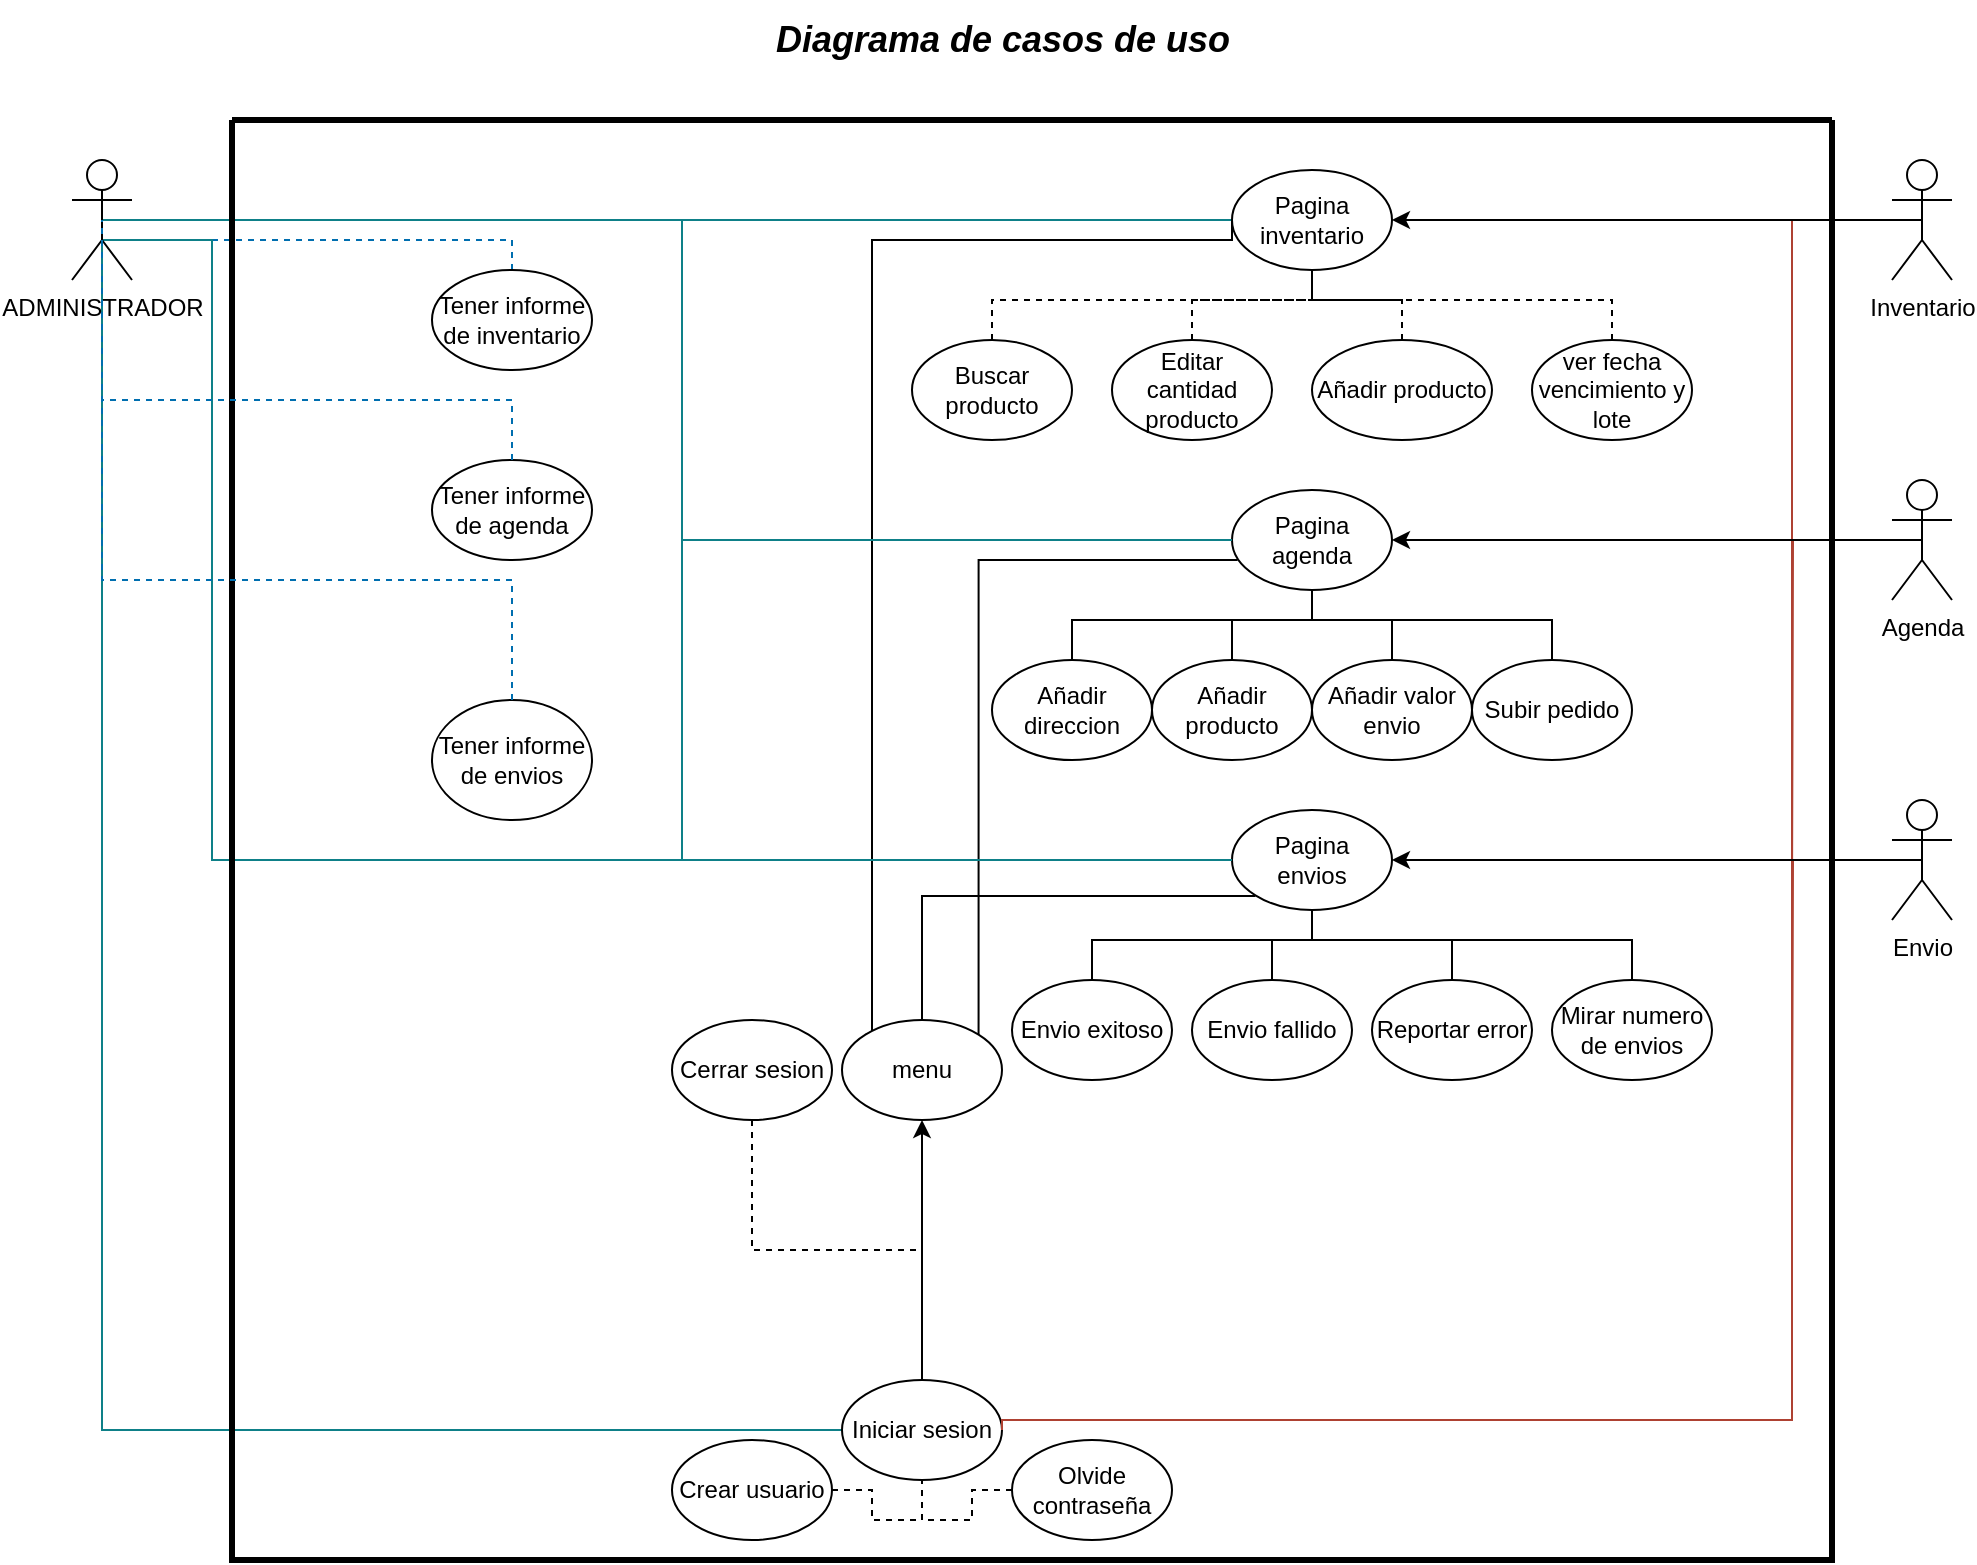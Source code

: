 <mxfile version="24.7.8">
  <diagram name="Página-1" id="PYtCjY29P0yI9JZTH59P">
    <mxGraphModel dx="1373" dy="678" grid="1" gridSize="10" guides="1" tooltips="1" connect="1" arrows="1" fold="1" page="0" pageScale="1" pageWidth="827" pageHeight="1169" math="0" shadow="0">
      <root>
        <mxCell id="0" />
        <mxCell id="1" parent="0" />
        <mxCell id="JARVd5J93aHSndr5efD3-2" value="Diagrama de casos de uso" style="text;html=1;align=center;verticalAlign=middle;resizable=0;points=[];autosize=1;strokeColor=none;fillColor=none;fontSize=18;fontStyle=3" parent="1" vertex="1">
          <mxGeometry x="315" y="320" width="240" height="40" as="geometry" />
        </mxCell>
        <mxCell id="5VjyqRqpZeYm6iCLlQdw-100" style="edgeStyle=orthogonalEdgeStyle;rounded=0;orthogonalLoop=1;jettySize=auto;html=1;exitX=1;exitY=0;exitDx=0;exitDy=0;entryX=0.035;entryY=0.7;entryDx=0;entryDy=0;endArrow=none;endFill=0;entryPerimeter=0;" parent="1" source="JARVd5J93aHSndr5efD3-14" target="JARVd5J93aHSndr5efD3-21" edge="1">
          <mxGeometry relative="1" as="geometry">
            <Array as="points">
              <mxPoint x="423" y="600" />
            </Array>
          </mxGeometry>
        </mxCell>
        <mxCell id="5VjyqRqpZeYm6iCLlQdw-101" style="edgeStyle=orthogonalEdgeStyle;rounded=0;orthogonalLoop=1;jettySize=auto;html=1;exitX=0;exitY=0;exitDx=0;exitDy=0;entryX=0;entryY=0.5;entryDx=0;entryDy=0;endArrow=none;endFill=0;" parent="1" source="JARVd5J93aHSndr5efD3-14" target="5VjyqRqpZeYm6iCLlQdw-97" edge="1">
          <mxGeometry relative="1" as="geometry">
            <Array as="points">
              <mxPoint x="370" y="838" />
              <mxPoint x="370" y="440" />
              <mxPoint x="550" y="440" />
            </Array>
          </mxGeometry>
        </mxCell>
        <mxCell id="5VjyqRqpZeYm6iCLlQdw-139" style="edgeStyle=orthogonalEdgeStyle;rounded=0;orthogonalLoop=1;jettySize=auto;html=1;exitX=0.5;exitY=0;exitDx=0;exitDy=0;entryX=0;entryY=1;entryDx=0;entryDy=0;endArrow=none;endFill=0;" parent="1" source="JARVd5J93aHSndr5efD3-14" target="JARVd5J93aHSndr5efD3-18" edge="1">
          <mxGeometry relative="1" as="geometry">
            <Array as="points">
              <mxPoint x="395" y="768" />
              <mxPoint x="562" y="768" />
            </Array>
          </mxGeometry>
        </mxCell>
        <mxCell id="JARVd5J93aHSndr5efD3-14" value="menu" style="ellipse;whiteSpace=wrap;html=1;" parent="1" vertex="1">
          <mxGeometry x="355" y="830" width="80" height="50" as="geometry" />
        </mxCell>
        <mxCell id="JARVd5J93aHSndr5efD3-18" value="Pagina &lt;br&gt;envios" style="ellipse;whiteSpace=wrap;html=1;" parent="1" vertex="1">
          <mxGeometry x="550" y="725" width="80" height="50" as="geometry" />
        </mxCell>
        <mxCell id="JARVd5J93aHSndr5efD3-21" value="Pagina agenda" style="ellipse;whiteSpace=wrap;html=1;" parent="1" vertex="1">
          <mxGeometry x="550" y="565" width="80" height="50" as="geometry" />
        </mxCell>
        <mxCell id="5VjyqRqpZeYm6iCLlQdw-157" style="edgeStyle=orthogonalEdgeStyle;rounded=0;orthogonalLoop=1;jettySize=auto;html=1;exitX=0.5;exitY=0;exitDx=0;exitDy=0;entryX=0.5;entryY=0.5;entryDx=0;entryDy=0;fillColor=#1ba1e2;strokeColor=#006EAF;endArrow=none;endFill=0;entryPerimeter=0;dashed=1;" parent="1" source="JARVd5J93aHSndr5efD3-26" target="5VjyqRqpZeYm6iCLlQdw-17" edge="1">
          <mxGeometry relative="1" as="geometry">
            <Array as="points">
              <mxPoint x="190" y="440" />
              <mxPoint x="-15" y="440" />
            </Array>
          </mxGeometry>
        </mxCell>
        <mxCell id="5VjyqRqpZeYm6iCLlQdw-167" style="edgeStyle=orthogonalEdgeStyle;rounded=0;orthogonalLoop=1;jettySize=auto;html=1;exitX=0.5;exitY=0;exitDx=0;exitDy=0;entryX=0.5;entryY=1;entryDx=0;entryDy=0;endArrow=none;endFill=0;dashed=1;" parent="1" source="JARVd5J93aHSndr5efD3-41" target="5VjyqRqpZeYm6iCLlQdw-97" edge="1">
          <mxGeometry relative="1" as="geometry">
            <Array as="points">
              <mxPoint x="530" y="470" />
              <mxPoint x="590" y="470" />
            </Array>
          </mxGeometry>
        </mxCell>
        <mxCell id="5VjyqRqpZeYm6iCLlQdw-108" style="edgeStyle=orthogonalEdgeStyle;rounded=0;orthogonalLoop=1;jettySize=auto;html=1;exitX=0.5;exitY=0;exitDx=0;exitDy=0;entryX=0.5;entryY=1;entryDx=0;entryDy=0;endArrow=none;endFill=0;dashed=1;" parent="1" source="5VjyqRqpZeYm6iCLlQdw-7" target="5VjyqRqpZeYm6iCLlQdw-97" edge="1">
          <mxGeometry relative="1" as="geometry">
            <Array as="points">
              <mxPoint x="430" y="470" />
              <mxPoint x="590" y="470" />
            </Array>
          </mxGeometry>
        </mxCell>
        <mxCell id="5VjyqRqpZeYm6iCLlQdw-166" style="edgeStyle=orthogonalEdgeStyle;rounded=0;orthogonalLoop=1;jettySize=auto;html=1;exitX=0.5;exitY=0;exitDx=0;exitDy=0;entryX=0.5;entryY=1;entryDx=0;entryDy=0;endArrow=none;endFill=0;dashed=1;" parent="1" source="5VjyqRqpZeYm6iCLlQdw-10" target="5VjyqRqpZeYm6iCLlQdw-97" edge="1">
          <mxGeometry relative="1" as="geometry">
            <Array as="points">
              <mxPoint x="635" y="470" />
              <mxPoint x="590" y="470" />
            </Array>
          </mxGeometry>
        </mxCell>
        <mxCell id="5VjyqRqpZeYm6iCLlQdw-83" style="edgeStyle=orthogonalEdgeStyle;rounded=0;orthogonalLoop=1;jettySize=auto;html=1;exitX=0.5;exitY=0.5;exitDx=0;exitDy=0;exitPerimeter=0;entryX=0;entryY=0.5;entryDx=0;entryDy=0;endArrow=none;endFill=0;fillColor=#b0e3e6;strokeColor=#0e8088;" parent="1" source="5VjyqRqpZeYm6iCLlQdw-17" target="5VjyqRqpZeYm6iCLlQdw-21" edge="1">
          <mxGeometry relative="1" as="geometry">
            <Array as="points">
              <mxPoint x="-15" y="1035" />
            </Array>
          </mxGeometry>
        </mxCell>
        <mxCell id="5VjyqRqpZeYm6iCLlQdw-96" style="edgeStyle=orthogonalEdgeStyle;rounded=0;orthogonalLoop=1;jettySize=auto;html=1;exitX=0.5;exitY=0.5;exitDx=0;exitDy=0;exitPerimeter=0;entryX=0;entryY=0.5;entryDx=0;entryDy=0;endArrow=none;endFill=0;fillColor=#b0e3e6;strokeColor=#0e8088;" parent="1" source="5VjyqRqpZeYm6iCLlQdw-17" target="JARVd5J93aHSndr5efD3-18" edge="1">
          <mxGeometry relative="1" as="geometry">
            <Array as="points">
              <mxPoint x="-15" y="440" />
              <mxPoint x="40" y="440" />
              <mxPoint x="40" y="750" />
            </Array>
          </mxGeometry>
        </mxCell>
        <mxCell id="5VjyqRqpZeYm6iCLlQdw-102" style="edgeStyle=orthogonalEdgeStyle;rounded=0;orthogonalLoop=1;jettySize=auto;html=1;exitX=0.5;exitY=0.5;exitDx=0;exitDy=0;exitPerimeter=0;entryX=0;entryY=0.5;entryDx=0;entryDy=0;endArrow=none;endFill=0;fillColor=#b0e3e6;strokeColor=#0e8088;" parent="1" source="5VjyqRqpZeYm6iCLlQdw-17" target="5VjyqRqpZeYm6iCLlQdw-97" edge="1">
          <mxGeometry relative="1" as="geometry" />
        </mxCell>
        <mxCell id="5VjyqRqpZeYm6iCLlQdw-103" style="edgeStyle=orthogonalEdgeStyle;rounded=0;orthogonalLoop=1;jettySize=auto;html=1;exitX=0.5;exitY=0.5;exitDx=0;exitDy=0;exitPerimeter=0;entryX=0;entryY=0.5;entryDx=0;entryDy=0;endArrow=none;endFill=0;fillColor=#b0e3e6;strokeColor=#0e8088;" parent="1" source="5VjyqRqpZeYm6iCLlQdw-17" target="JARVd5J93aHSndr5efD3-21" edge="1">
          <mxGeometry relative="1" as="geometry" />
        </mxCell>
        <mxCell id="5VjyqRqpZeYm6iCLlQdw-104" style="edgeStyle=orthogonalEdgeStyle;rounded=0;orthogonalLoop=1;jettySize=auto;html=1;exitX=0.5;exitY=0.5;exitDx=0;exitDy=0;exitPerimeter=0;entryX=0;entryY=0.5;entryDx=0;entryDy=0;endArrow=none;endFill=0;fillColor=#b0e3e6;strokeColor=#0e8088;" parent="1" source="5VjyqRqpZeYm6iCLlQdw-17" target="JARVd5J93aHSndr5efD3-18" edge="1">
          <mxGeometry relative="1" as="geometry" />
        </mxCell>
        <mxCell id="5VjyqRqpZeYm6iCLlQdw-17" value="ADMINISTRADOR" style="shape=umlActor;verticalLabelPosition=bottom;verticalAlign=top;html=1;" parent="1" vertex="1">
          <mxGeometry x="-30" y="400" width="30" height="60" as="geometry" />
        </mxCell>
        <mxCell id="5VjyqRqpZeYm6iCLlQdw-91" style="edgeStyle=orthogonalEdgeStyle;rounded=0;orthogonalLoop=1;jettySize=auto;html=1;exitX=0.5;exitY=0;exitDx=0;exitDy=0;entryX=0.5;entryY=1;entryDx=0;entryDy=0;endArrow=classic;endFill=1;" parent="1" source="5VjyqRqpZeYm6iCLlQdw-21" target="JARVd5J93aHSndr5efD3-14" edge="1">
          <mxGeometry relative="1" as="geometry" />
        </mxCell>
        <mxCell id="5VjyqRqpZeYm6iCLlQdw-21" value="Iniciar sesion" style="ellipse;whiteSpace=wrap;html=1;" parent="1" vertex="1">
          <mxGeometry x="355" y="1010" width="80" height="50" as="geometry" />
        </mxCell>
        <mxCell id="5VjyqRqpZeYm6iCLlQdw-144" style="edgeStyle=orthogonalEdgeStyle;rounded=0;orthogonalLoop=1;jettySize=auto;html=1;exitX=1;exitY=0.5;exitDx=0;exitDy=0;entryX=0.5;entryY=1;entryDx=0;entryDy=0;endArrow=none;endFill=0;dashed=1;" parent="1" source="5VjyqRqpZeYm6iCLlQdw-24" target="5VjyqRqpZeYm6iCLlQdw-21" edge="1">
          <mxGeometry relative="1" as="geometry" />
        </mxCell>
        <mxCell id="5VjyqRqpZeYm6iCLlQdw-24" value="Crear usuario" style="ellipse;whiteSpace=wrap;html=1;" parent="1" vertex="1">
          <mxGeometry x="270" y="1040" width="80" height="50" as="geometry" />
        </mxCell>
        <mxCell id="5VjyqRqpZeYm6iCLlQdw-145" style="edgeStyle=orthogonalEdgeStyle;rounded=0;orthogonalLoop=1;jettySize=auto;html=1;exitX=0;exitY=0.5;exitDx=0;exitDy=0;entryX=0.5;entryY=1;entryDx=0;entryDy=0;endArrow=none;endFill=0;dashed=1;" parent="1" source="5VjyqRqpZeYm6iCLlQdw-26" target="5VjyqRqpZeYm6iCLlQdw-21" edge="1">
          <mxGeometry relative="1" as="geometry" />
        </mxCell>
        <mxCell id="5VjyqRqpZeYm6iCLlQdw-26" value="Olvide contraseña" style="ellipse;whiteSpace=wrap;html=1;" parent="1" vertex="1">
          <mxGeometry x="440" y="1040" width="80" height="50" as="geometry" />
        </mxCell>
        <mxCell id="5VjyqRqpZeYm6iCLlQdw-41" value="Inventario" style="shape=umlActor;verticalLabelPosition=bottom;verticalAlign=top;html=1;" parent="1" vertex="1">
          <mxGeometry x="880" y="400" width="30" height="60" as="geometry" />
        </mxCell>
        <mxCell id="5VjyqRqpZeYm6iCLlQdw-85" style="edgeStyle=orthogonalEdgeStyle;rounded=0;orthogonalLoop=1;jettySize=auto;html=1;exitX=0.5;exitY=0.5;exitDx=0;exitDy=0;exitPerimeter=0;endArrow=none;endFill=0;fillColor=#fad9d5;strokeColor=#ae4132;" parent="1" source="5VjyqRqpZeYm6iCLlQdw-42" edge="1">
          <mxGeometry relative="1" as="geometry">
            <mxPoint x="830" y="770" as="targetPoint" />
          </mxGeometry>
        </mxCell>
        <mxCell id="5VjyqRqpZeYm6iCLlQdw-42" value="Agenda" style="shape=umlActor;verticalLabelPosition=bottom;verticalAlign=top;html=1;" parent="1" vertex="1">
          <mxGeometry x="880" y="560" width="30" height="60" as="geometry" />
        </mxCell>
        <mxCell id="5VjyqRqpZeYm6iCLlQdw-86" style="edgeStyle=orthogonalEdgeStyle;rounded=0;orthogonalLoop=1;jettySize=auto;html=1;exitX=0.5;exitY=0.5;exitDx=0;exitDy=0;exitPerimeter=0;endArrow=none;endFill=0;fillColor=#fad9d5;strokeColor=#ae4132;" parent="1" source="5VjyqRqpZeYm6iCLlQdw-43" edge="1">
          <mxGeometry relative="1" as="geometry">
            <mxPoint x="830" y="900" as="targetPoint" />
          </mxGeometry>
        </mxCell>
        <mxCell id="5VjyqRqpZeYm6iCLlQdw-43" value="Envio" style="shape=umlActor;verticalLabelPosition=bottom;verticalAlign=top;html=1;" parent="1" vertex="1">
          <mxGeometry x="880" y="720" width="30" height="60" as="geometry" />
        </mxCell>
        <mxCell id="5VjyqRqpZeYm6iCLlQdw-84" style="edgeStyle=orthogonalEdgeStyle;rounded=0;orthogonalLoop=1;jettySize=auto;html=1;exitX=1;exitY=0.5;exitDx=0;exitDy=0;entryX=0.5;entryY=0.5;entryDx=0;entryDy=0;entryPerimeter=0;endArrow=none;endFill=0;fillColor=#fad9d5;strokeColor=#ae4132;" parent="1" source="5VjyqRqpZeYm6iCLlQdw-21" target="5VjyqRqpZeYm6iCLlQdw-41" edge="1">
          <mxGeometry relative="1" as="geometry">
            <Array as="points">
              <mxPoint x="830" y="1030" />
              <mxPoint x="830" y="430" />
            </Array>
          </mxGeometry>
        </mxCell>
        <mxCell id="5VjyqRqpZeYm6iCLlQdw-97" value="Pagina inventario" style="ellipse;whiteSpace=wrap;html=1;" parent="1" vertex="1">
          <mxGeometry x="550" y="405" width="80" height="50" as="geometry" />
        </mxCell>
        <mxCell id="5VjyqRqpZeYm6iCLlQdw-120" style="edgeStyle=orthogonalEdgeStyle;rounded=0;orthogonalLoop=1;jettySize=auto;html=1;exitX=0.5;exitY=0;exitDx=0;exitDy=0;entryX=0.5;entryY=1;entryDx=0;entryDy=0;endArrow=none;endFill=0;" parent="1" source="5VjyqRqpZeYm6iCLlQdw-116" target="JARVd5J93aHSndr5efD3-21" edge="1">
          <mxGeometry relative="1" as="geometry">
            <Array as="points">
              <mxPoint x="470" y="630" />
              <mxPoint x="590" y="630" />
            </Array>
          </mxGeometry>
        </mxCell>
        <mxCell id="5VjyqRqpZeYm6iCLlQdw-116" value="Añadir direccion" style="ellipse;whiteSpace=wrap;html=1;" parent="1" vertex="1">
          <mxGeometry x="430" y="650" width="80" height="50" as="geometry" />
        </mxCell>
        <mxCell id="5VjyqRqpZeYm6iCLlQdw-122" style="edgeStyle=orthogonalEdgeStyle;rounded=0;orthogonalLoop=1;jettySize=auto;html=1;exitX=0.5;exitY=0;exitDx=0;exitDy=0;entryX=0.5;entryY=1;entryDx=0;entryDy=0;endArrow=none;endFill=0;" parent="1" source="5VjyqRqpZeYm6iCLlQdw-117" target="JARVd5J93aHSndr5efD3-21" edge="1">
          <mxGeometry relative="1" as="geometry">
            <Array as="points">
              <mxPoint x="550" y="630" />
              <mxPoint x="590" y="630" />
            </Array>
          </mxGeometry>
        </mxCell>
        <mxCell id="5VjyqRqpZeYm6iCLlQdw-117" value="Añadir producto" style="ellipse;whiteSpace=wrap;html=1;" parent="1" vertex="1">
          <mxGeometry x="510" y="650" width="80" height="50" as="geometry" />
        </mxCell>
        <mxCell id="5VjyqRqpZeYm6iCLlQdw-123" style="edgeStyle=orthogonalEdgeStyle;rounded=0;orthogonalLoop=1;jettySize=auto;html=1;exitX=0.5;exitY=0;exitDx=0;exitDy=0;entryX=0.5;entryY=1;entryDx=0;entryDy=0;endArrow=none;endFill=0;" parent="1" source="5VjyqRqpZeYm6iCLlQdw-118" target="JARVd5J93aHSndr5efD3-21" edge="1">
          <mxGeometry relative="1" as="geometry">
            <Array as="points">
              <mxPoint x="630" y="630" />
              <mxPoint x="590" y="630" />
            </Array>
          </mxGeometry>
        </mxCell>
        <mxCell id="5VjyqRqpZeYm6iCLlQdw-118" value="Añadir valor envio" style="ellipse;whiteSpace=wrap;html=1;" parent="1" vertex="1">
          <mxGeometry x="590" y="650" width="80" height="50" as="geometry" />
        </mxCell>
        <mxCell id="5VjyqRqpZeYm6iCLlQdw-124" style="edgeStyle=orthogonalEdgeStyle;rounded=0;orthogonalLoop=1;jettySize=auto;html=1;exitX=0.5;exitY=0;exitDx=0;exitDy=0;entryX=0.5;entryY=1;entryDx=0;entryDy=0;endArrow=none;endFill=0;" parent="1" source="5VjyqRqpZeYm6iCLlQdw-119" target="JARVd5J93aHSndr5efD3-21" edge="1">
          <mxGeometry relative="1" as="geometry">
            <Array as="points">
              <mxPoint x="710" y="630" />
              <mxPoint x="590" y="630" />
            </Array>
          </mxGeometry>
        </mxCell>
        <mxCell id="5VjyqRqpZeYm6iCLlQdw-119" value="Subir pedido" style="ellipse;whiteSpace=wrap;html=1;" parent="1" vertex="1">
          <mxGeometry x="670" y="650" width="80" height="50" as="geometry" />
        </mxCell>
        <mxCell id="5VjyqRqpZeYm6iCLlQdw-134" style="edgeStyle=orthogonalEdgeStyle;rounded=0;orthogonalLoop=1;jettySize=auto;html=1;exitX=0.5;exitY=0;exitDx=0;exitDy=0;entryX=0.5;entryY=1;entryDx=0;entryDy=0;endArrow=none;endFill=0;" parent="1" source="5VjyqRqpZeYm6iCLlQdw-131" target="JARVd5J93aHSndr5efD3-18" edge="1">
          <mxGeometry relative="1" as="geometry">
            <Array as="points">
              <mxPoint x="480" y="790" />
              <mxPoint x="590" y="790" />
            </Array>
          </mxGeometry>
        </mxCell>
        <mxCell id="5VjyqRqpZeYm6iCLlQdw-136" style="edgeStyle=orthogonalEdgeStyle;rounded=0;orthogonalLoop=1;jettySize=auto;html=1;exitX=0.5;exitY=0;exitDx=0;exitDy=0;entryX=0.5;entryY=1;entryDx=0;entryDy=0;endArrow=none;endFill=0;" parent="1" source="5VjyqRqpZeYm6iCLlQdw-132" target="JARVd5J93aHSndr5efD3-18" edge="1">
          <mxGeometry relative="1" as="geometry" />
        </mxCell>
        <mxCell id="5VjyqRqpZeYm6iCLlQdw-138" style="edgeStyle=orthogonalEdgeStyle;rounded=0;orthogonalLoop=1;jettySize=auto;html=1;exitX=0.5;exitY=0;exitDx=0;exitDy=0;entryX=0.5;entryY=1;entryDx=0;entryDy=0;endArrow=none;endFill=0;" parent="1" source="5VjyqRqpZeYm6iCLlQdw-133" target="JARVd5J93aHSndr5efD3-18" edge="1">
          <mxGeometry relative="1" as="geometry">
            <Array as="points">
              <mxPoint x="660" y="790" />
              <mxPoint x="590" y="790" />
            </Array>
          </mxGeometry>
        </mxCell>
        <mxCell id="5VjyqRqpZeYm6iCLlQdw-156" style="edgeStyle=orthogonalEdgeStyle;rounded=0;orthogonalLoop=1;jettySize=auto;html=1;exitX=0.5;exitY=1;exitDx=0;exitDy=0;entryX=0.5;entryY=0;entryDx=0;entryDy=0;endArrow=none;endFill=0;dashed=1;" parent="1" source="5VjyqRqpZeYm6iCLlQdw-155" target="5VjyqRqpZeYm6iCLlQdw-21" edge="1">
          <mxGeometry relative="1" as="geometry" />
        </mxCell>
        <mxCell id="5VjyqRqpZeYm6iCLlQdw-155" value="Cerrar sesion" style="ellipse;whiteSpace=wrap;html=1;" parent="1" vertex="1">
          <mxGeometry x="270" y="830" width="80" height="50" as="geometry" />
        </mxCell>
        <mxCell id="5VjyqRqpZeYm6iCLlQdw-160" style="edgeStyle=orthogonalEdgeStyle;rounded=0;orthogonalLoop=1;jettySize=auto;html=1;exitX=1;exitY=0.5;exitDx=0;exitDy=0;entryX=0.5;entryY=0.5;entryDx=0;entryDy=0;entryPerimeter=0;endArrow=none;endFill=0;startArrow=classic;startFill=1;" parent="1" source="JARVd5J93aHSndr5efD3-21" target="5VjyqRqpZeYm6iCLlQdw-42" edge="1">
          <mxGeometry relative="1" as="geometry" />
        </mxCell>
        <mxCell id="5VjyqRqpZeYm6iCLlQdw-161" style="edgeStyle=orthogonalEdgeStyle;rounded=0;orthogonalLoop=1;jettySize=auto;html=1;entryX=0.5;entryY=0.5;entryDx=0;entryDy=0;entryPerimeter=0;endArrow=none;endFill=0;startArrow=classic;startFill=1;" parent="1" source="JARVd5J93aHSndr5efD3-18" target="5VjyqRqpZeYm6iCLlQdw-43" edge="1">
          <mxGeometry relative="1" as="geometry" />
        </mxCell>
        <mxCell id="5VjyqRqpZeYm6iCLlQdw-162" style="edgeStyle=orthogonalEdgeStyle;rounded=0;orthogonalLoop=1;jettySize=auto;html=1;exitX=1;exitY=0.5;exitDx=0;exitDy=0;entryX=0.5;entryY=0.5;entryDx=0;entryDy=0;entryPerimeter=0;endArrow=none;endFill=0;startArrow=classic;startFill=1;" parent="1" source="5VjyqRqpZeYm6iCLlQdw-97" target="5VjyqRqpZeYm6iCLlQdw-41" edge="1">
          <mxGeometry relative="1" as="geometry" />
        </mxCell>
        <mxCell id="8h5oTibNZ6WTUCsu3NCG-8" value="" style="swimlane;startSize=0;strokeWidth=3;" parent="1" vertex="1">
          <mxGeometry x="50" y="380" width="800" height="720" as="geometry">
            <mxRectangle x="50" y="380" width="50" height="40" as="alternateBounds" />
          </mxGeometry>
        </mxCell>
        <mxCell id="5VjyqRqpZeYm6iCLlQdw-131" value="Envio exitoso" style="ellipse;whiteSpace=wrap;html=1;" parent="8h5oTibNZ6WTUCsu3NCG-8" vertex="1">
          <mxGeometry x="390" y="430" width="80" height="50" as="geometry" />
        </mxCell>
        <mxCell id="5VjyqRqpZeYm6iCLlQdw-132" value="Envio fallido" style="ellipse;whiteSpace=wrap;html=1;" parent="8h5oTibNZ6WTUCsu3NCG-8" vertex="1">
          <mxGeometry x="480" y="430" width="80" height="50" as="geometry" />
        </mxCell>
        <mxCell id="5VjyqRqpZeYm6iCLlQdw-133" value="Reportar error" style="ellipse;whiteSpace=wrap;html=1;" parent="8h5oTibNZ6WTUCsu3NCG-8" vertex="1">
          <mxGeometry x="570" y="430" width="80" height="50" as="geometry" />
        </mxCell>
        <mxCell id="Tqi1qMbJSOZz0l3UQUQi-1" value="Mirar numero de envios" style="ellipse;whiteSpace=wrap;html=1;" parent="8h5oTibNZ6WTUCsu3NCG-8" vertex="1">
          <mxGeometry x="660" y="430" width="80" height="50" as="geometry" />
        </mxCell>
        <mxCell id="5VjyqRqpZeYm6iCLlQdw-7" value="Buscar producto" style="ellipse;whiteSpace=wrap;html=1;" parent="8h5oTibNZ6WTUCsu3NCG-8" vertex="1">
          <mxGeometry x="340" y="110" width="80" height="50" as="geometry" />
        </mxCell>
        <mxCell id="JARVd5J93aHSndr5efD3-41" value="Editar cantidad producto" style="ellipse;whiteSpace=wrap;html=1;" parent="8h5oTibNZ6WTUCsu3NCG-8" vertex="1">
          <mxGeometry x="440" y="110" width="80" height="50" as="geometry" />
        </mxCell>
        <mxCell id="5VjyqRqpZeYm6iCLlQdw-10" value="Añadir producto" style="ellipse;whiteSpace=wrap;html=1;" parent="8h5oTibNZ6WTUCsu3NCG-8" vertex="1">
          <mxGeometry x="540" y="110" width="90" height="50" as="geometry" />
        </mxCell>
        <mxCell id="JARVd5J93aHSndr5efD3-26" value="Tener informe de inventario" style="ellipse;whiteSpace=wrap;html=1;" parent="8h5oTibNZ6WTUCsu3NCG-8" vertex="1">
          <mxGeometry x="100" y="75" width="80" height="50" as="geometry" />
        </mxCell>
        <mxCell id="JARVd5J93aHSndr5efD3-44" value="Tener informe de agenda" style="ellipse;whiteSpace=wrap;html=1;" parent="8h5oTibNZ6WTUCsu3NCG-8" vertex="1">
          <mxGeometry x="100" y="170" width="80" height="50" as="geometry" />
        </mxCell>
        <mxCell id="8h5oTibNZ6WTUCsu3NCG-5" value="Tener informe de envios" style="ellipse;whiteSpace=wrap;html=1;" parent="8h5oTibNZ6WTUCsu3NCG-8" vertex="1">
          <mxGeometry x="100" y="290" width="80" height="60" as="geometry" />
        </mxCell>
        <mxCell id="Tqi1qMbJSOZz0l3UQUQi-12" value="ver fecha vencimiento y lote" style="ellipse;whiteSpace=wrap;html=1;" parent="8h5oTibNZ6WTUCsu3NCG-8" vertex="1">
          <mxGeometry x="650" y="110" width="80" height="50" as="geometry" />
        </mxCell>
        <mxCell id="Tqi1qMbJSOZz0l3UQUQi-2" style="edgeStyle=orthogonalEdgeStyle;rounded=0;orthogonalLoop=1;jettySize=auto;html=1;exitX=0.5;exitY=0;exitDx=0;exitDy=0;entryX=0.5;entryY=1;entryDx=0;entryDy=0;endArrow=none;endFill=0;" parent="1" source="Tqi1qMbJSOZz0l3UQUQi-1" target="JARVd5J93aHSndr5efD3-18" edge="1">
          <mxGeometry relative="1" as="geometry">
            <Array as="points">
              <mxPoint x="750" y="790" />
              <mxPoint x="590" y="790" />
            </Array>
          </mxGeometry>
        </mxCell>
        <mxCell id="Tqi1qMbJSOZz0l3UQUQi-13" style="edgeStyle=orthogonalEdgeStyle;rounded=0;orthogonalLoop=1;jettySize=auto;html=1;exitX=0.5;exitY=0;exitDx=0;exitDy=0;entryX=0.5;entryY=1;entryDx=0;entryDy=0;endArrow=none;endFill=0;dashed=1;" parent="1" source="Tqi1qMbJSOZz0l3UQUQi-12" target="5VjyqRqpZeYm6iCLlQdw-97" edge="1">
          <mxGeometry relative="1" as="geometry">
            <Array as="points">
              <mxPoint x="740" y="470" />
              <mxPoint x="590" y="470" />
            </Array>
          </mxGeometry>
        </mxCell>
        <mxCell id="2OUU5FE3A-7C4ICDX4CX-2" style="edgeStyle=orthogonalEdgeStyle;rounded=0;orthogonalLoop=1;jettySize=auto;html=1;exitX=0.5;exitY=0;exitDx=0;exitDy=0;entryX=0.5;entryY=0.5;entryDx=0;entryDy=0;entryPerimeter=0;fillColor=#1ba1e2;strokeColor=#006EAF;endArrow=none;endFill=0;dashed=1;" edge="1" parent="1" source="JARVd5J93aHSndr5efD3-44" target="5VjyqRqpZeYm6iCLlQdw-17">
          <mxGeometry relative="1" as="geometry">
            <Array as="points">
              <mxPoint x="190" y="520" />
              <mxPoint x="-15" y="520" />
            </Array>
          </mxGeometry>
        </mxCell>
        <mxCell id="2OUU5FE3A-7C4ICDX4CX-3" style="edgeStyle=orthogonalEdgeStyle;rounded=0;orthogonalLoop=1;jettySize=auto;html=1;exitX=0.5;exitY=0;exitDx=0;exitDy=0;entryX=0.5;entryY=0.5;entryDx=0;entryDy=0;entryPerimeter=0;fillColor=#1ba1e2;strokeColor=#006EAF;endArrow=none;endFill=0;dashed=1;" edge="1" parent="1" source="8h5oTibNZ6WTUCsu3NCG-5" target="5VjyqRqpZeYm6iCLlQdw-17">
          <mxGeometry relative="1" as="geometry">
            <Array as="points">
              <mxPoint x="190" y="610" />
              <mxPoint x="-15" y="610" />
            </Array>
          </mxGeometry>
        </mxCell>
      </root>
    </mxGraphModel>
  </diagram>
</mxfile>
